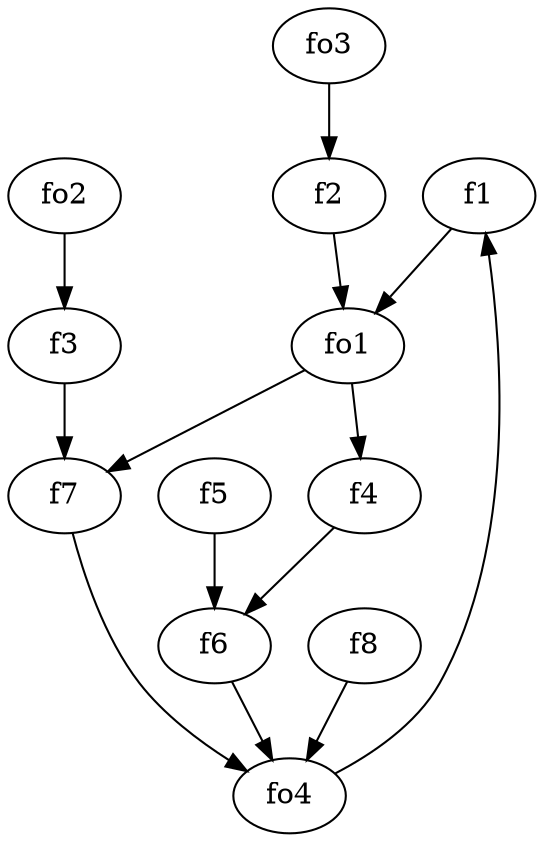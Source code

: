 strict digraph  {
f1;
f2;
f3;
f4;
f5;
f6;
f7;
f8;
fo1;
fo2;
fo3;
fo4;
f1 -> fo1  [weight=2];
f2 -> fo1  [weight=2];
f3 -> f7  [weight=2];
f4 -> f6  [weight=2];
f5 -> f6  [weight=2];
f6 -> fo4  [weight=2];
f7 -> fo4  [weight=2];
f8 -> fo4  [weight=2];
fo1 -> f7  [weight=2];
fo1 -> f4  [weight=2];
fo2 -> f3  [weight=2];
fo3 -> f2  [weight=2];
fo4 -> f1  [weight=2];
}
